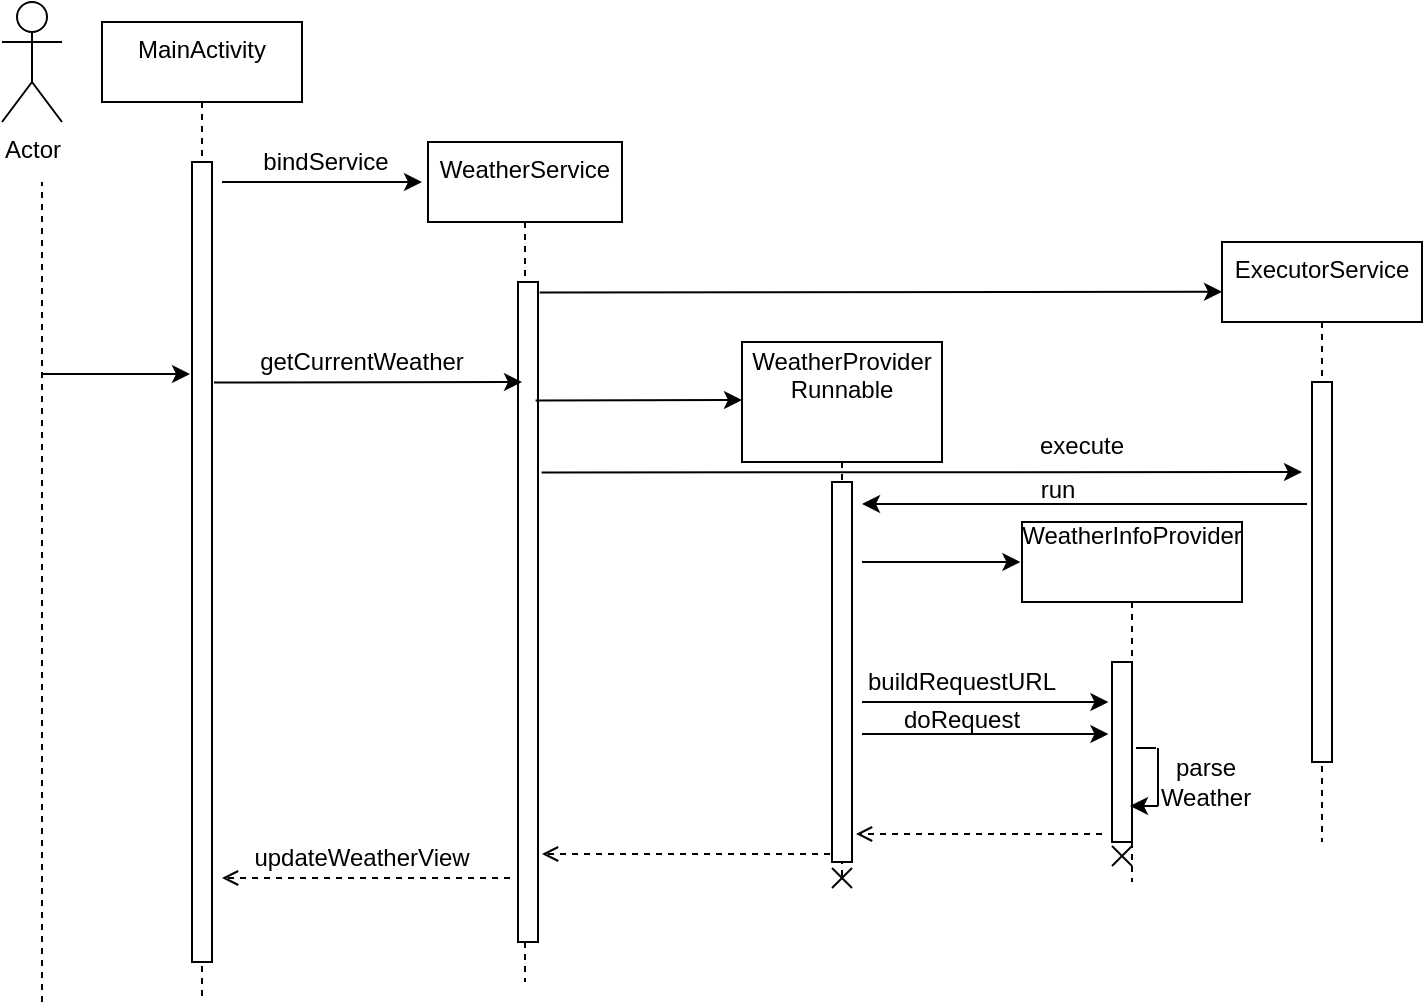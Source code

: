 <mxfile version="14.5.8" type="github">
  <diagram id="kgpKYQtTHZ0yAKxKKP6v" name="Page-1">
    <mxGraphModel dx="876" dy="539" grid="1" gridSize="10" guides="1" tooltips="1" connect="1" arrows="1" fold="1" page="1" pageScale="1" pageWidth="850" pageHeight="1100" math="0" shadow="0">
      <root>
        <mxCell id="0" />
        <mxCell id="1" parent="0" />
        <mxCell id="3nuBFxr9cyL0pnOWT2aG-1" value="MainActivity&#xa;" style="shape=umlLifeline;perimeter=lifelinePerimeter;container=1;collapsible=0;recursiveResize=0;rounded=0;shadow=0;strokeWidth=1;" parent="1" vertex="1">
          <mxGeometry x="120" y="80" width="100" height="490" as="geometry" />
        </mxCell>
        <mxCell id="3nuBFxr9cyL0pnOWT2aG-2" value="" style="points=[];perimeter=orthogonalPerimeter;rounded=0;shadow=0;strokeWidth=1;" parent="3nuBFxr9cyL0pnOWT2aG-1" vertex="1">
          <mxGeometry x="45" y="70" width="10" height="400" as="geometry" />
        </mxCell>
        <mxCell id="QQjv_8HyStSkkpQ6I2v0-1" value="" style="endArrow=classic;html=1;" edge="1" parent="1">
          <mxGeometry width="50" height="50" relative="1" as="geometry">
            <mxPoint x="180" y="160" as="sourcePoint" />
            <mxPoint x="280" y="160" as="targetPoint" />
          </mxGeometry>
        </mxCell>
        <mxCell id="QQjv_8HyStSkkpQ6I2v0-2" value="WeatherService&#xa;" style="shape=umlLifeline;perimeter=lifelinePerimeter;container=1;collapsible=0;recursiveResize=0;rounded=0;shadow=0;strokeWidth=1;" vertex="1" parent="1">
          <mxGeometry x="283" y="140" width="97" height="420" as="geometry" />
        </mxCell>
        <mxCell id="QQjv_8HyStSkkpQ6I2v0-3" value="" style="points=[];perimeter=orthogonalPerimeter;rounded=0;shadow=0;strokeWidth=1;" vertex="1" parent="QQjv_8HyStSkkpQ6I2v0-2">
          <mxGeometry x="45" y="70" width="10" height="330" as="geometry" />
        </mxCell>
        <mxCell id="QQjv_8HyStSkkpQ6I2v0-4" value="&lt;div&gt;bindService&lt;/div&gt;" style="text;html=1;strokeColor=none;fillColor=none;align=center;verticalAlign=middle;whiteSpace=wrap;rounded=0;" vertex="1" parent="1">
          <mxGeometry x="212" y="140" width="40" height="20" as="geometry" />
        </mxCell>
        <mxCell id="QQjv_8HyStSkkpQ6I2v0-5" value="ExecutorService&#xa;" style="shape=umlLifeline;perimeter=lifelinePerimeter;container=1;collapsible=0;recursiveResize=0;rounded=0;shadow=0;strokeWidth=1;" vertex="1" parent="1">
          <mxGeometry x="680" y="190" width="100" height="300" as="geometry" />
        </mxCell>
        <mxCell id="QQjv_8HyStSkkpQ6I2v0-6" value="" style="points=[];perimeter=orthogonalPerimeter;rounded=0;shadow=0;strokeWidth=1;" vertex="1" parent="QQjv_8HyStSkkpQ6I2v0-5">
          <mxGeometry x="45" y="70" width="10" height="190" as="geometry" />
        </mxCell>
        <mxCell id="QQjv_8HyStSkkpQ6I2v0-7" value="WeatherProvider&#xa;Runnable&#xa;&#xa;" style="shape=umlLifeline;perimeter=lifelinePerimeter;container=1;collapsible=0;recursiveResize=0;rounded=0;shadow=0;strokeWidth=1;size=60;" vertex="1" parent="1">
          <mxGeometry x="440" y="240" width="100" height="270" as="geometry" />
        </mxCell>
        <mxCell id="QQjv_8HyStSkkpQ6I2v0-8" value="" style="points=[];perimeter=orthogonalPerimeter;rounded=0;shadow=0;strokeWidth=1;" vertex="1" parent="QQjv_8HyStSkkpQ6I2v0-7">
          <mxGeometry x="45" y="70" width="10" height="190" as="geometry" />
        </mxCell>
        <mxCell id="QQjv_8HyStSkkpQ6I2v0-9" value="WeatherInfoProvider&#xa;&#xa;" style="shape=umlLifeline;perimeter=lifelinePerimeter;container=1;collapsible=0;recursiveResize=0;rounded=0;shadow=0;strokeWidth=1;" vertex="1" parent="1">
          <mxGeometry x="580" y="330" width="110" height="180" as="geometry" />
        </mxCell>
        <mxCell id="QQjv_8HyStSkkpQ6I2v0-10" value="" style="points=[];perimeter=orthogonalPerimeter;rounded=0;shadow=0;strokeWidth=1;" vertex="1" parent="QQjv_8HyStSkkpQ6I2v0-9">
          <mxGeometry x="45" y="70" width="10" height="90" as="geometry" />
        </mxCell>
        <mxCell id="QQjv_8HyStSkkpQ6I2v0-11" value="" style="endArrow=classic;html=1;exitX=1.18;exitY=0.054;exitDx=0;exitDy=0;exitPerimeter=0;entryX=0;entryY=0.083;entryDx=0;entryDy=0;entryPerimeter=0;" edge="1" parent="1" target="QQjv_8HyStSkkpQ6I2v0-5">
          <mxGeometry width="50" height="50" relative="1" as="geometry">
            <mxPoint x="338.8" y="215.26" as="sourcePoint" />
            <mxPoint x="650" y="215" as="targetPoint" />
          </mxGeometry>
        </mxCell>
        <mxCell id="QQjv_8HyStSkkpQ6I2v0-12" value="" style="endArrow=classic;html=1;exitX=1.18;exitY=0.054;exitDx=0;exitDy=0;exitPerimeter=0;" edge="1" parent="1">
          <mxGeometry width="50" height="50" relative="1" as="geometry">
            <mxPoint x="176.0" y="260.26" as="sourcePoint" />
            <mxPoint x="330" y="260" as="targetPoint" />
          </mxGeometry>
        </mxCell>
        <mxCell id="QQjv_8HyStSkkpQ6I2v0-13" value="getCurrentWeather" style="text;html=1;strokeColor=none;fillColor=none;align=center;verticalAlign=middle;whiteSpace=wrap;rounded=0;" vertex="1" parent="1">
          <mxGeometry x="230" y="240" width="40" height="20" as="geometry" />
        </mxCell>
        <mxCell id="QQjv_8HyStSkkpQ6I2v0-15" value="" style="endArrow=classic;html=1;exitX=1.18;exitY=0.054;exitDx=0;exitDy=0;exitPerimeter=0;" edge="1" parent="1">
          <mxGeometry width="50" height="50" relative="1" as="geometry">
            <mxPoint x="336.8" y="269.26" as="sourcePoint" />
            <mxPoint x="440" y="269" as="targetPoint" />
          </mxGeometry>
        </mxCell>
        <mxCell id="QQjv_8HyStSkkpQ6I2v0-16" value="" style="endArrow=classic;html=1;exitX=1.18;exitY=0.054;exitDx=0;exitDy=0;exitPerimeter=0;" edge="1" parent="1">
          <mxGeometry width="50" height="50" relative="1" as="geometry">
            <mxPoint x="339.8" y="305.26" as="sourcePoint" />
            <mxPoint x="720" y="305" as="targetPoint" />
          </mxGeometry>
        </mxCell>
        <mxCell id="QQjv_8HyStSkkpQ6I2v0-17" value="" style="endArrow=classic;html=1;" edge="1" parent="1">
          <mxGeometry width="50" height="50" relative="1" as="geometry">
            <mxPoint x="722.5" y="321" as="sourcePoint" />
            <mxPoint x="500" y="321" as="targetPoint" />
          </mxGeometry>
        </mxCell>
        <mxCell id="QQjv_8HyStSkkpQ6I2v0-18" value="execute" style="text;html=1;strokeColor=none;fillColor=none;align=center;verticalAlign=middle;whiteSpace=wrap;rounded=0;" vertex="1" parent="1">
          <mxGeometry x="590" y="282" width="40" height="20" as="geometry" />
        </mxCell>
        <mxCell id="QQjv_8HyStSkkpQ6I2v0-19" value="run" style="text;html=1;strokeColor=none;fillColor=none;align=center;verticalAlign=middle;whiteSpace=wrap;rounded=0;" vertex="1" parent="1">
          <mxGeometry x="578" y="304" width="40" height="20" as="geometry" />
        </mxCell>
        <mxCell id="QQjv_8HyStSkkpQ6I2v0-22" value="" style="endArrow=classic;html=1;" edge="1" parent="1">
          <mxGeometry width="50" height="50" relative="1" as="geometry">
            <mxPoint x="500" y="350" as="sourcePoint" />
            <mxPoint x="579.2" y="350" as="targetPoint" />
          </mxGeometry>
        </mxCell>
        <mxCell id="QQjv_8HyStSkkpQ6I2v0-23" value="" style="endArrow=classic;html=1;" edge="1" parent="1">
          <mxGeometry width="50" height="50" relative="1" as="geometry">
            <mxPoint x="500" y="420" as="sourcePoint" />
            <mxPoint x="623.2" y="420" as="targetPoint" />
          </mxGeometry>
        </mxCell>
        <mxCell id="QQjv_8HyStSkkpQ6I2v0-24" value="" style="endArrow=classic;html=1;" edge="1" parent="1">
          <mxGeometry width="50" height="50" relative="1" as="geometry">
            <mxPoint x="500" y="436" as="sourcePoint" />
            <mxPoint x="623.2" y="436" as="targetPoint" />
          </mxGeometry>
        </mxCell>
        <mxCell id="QQjv_8HyStSkkpQ6I2v0-25" value="buildRequestURL" style="text;html=1;strokeColor=none;fillColor=none;align=center;verticalAlign=middle;whiteSpace=wrap;rounded=0;" vertex="1" parent="1">
          <mxGeometry x="530" y="400" width="40" height="20" as="geometry" />
        </mxCell>
        <mxCell id="QQjv_8HyStSkkpQ6I2v0-26" value="doRequest" style="text;html=1;strokeColor=none;fillColor=none;align=center;verticalAlign=middle;whiteSpace=wrap;rounded=0;" vertex="1" parent="1">
          <mxGeometry x="530" y="419" width="40" height="20" as="geometry" />
        </mxCell>
        <mxCell id="QQjv_8HyStSkkpQ6I2v0-30" value="" style="endArrow=none;html=1;" edge="1" parent="1">
          <mxGeometry width="50" height="50" relative="1" as="geometry">
            <mxPoint x="637" y="443" as="sourcePoint" />
            <mxPoint x="647" y="443" as="targetPoint" />
          </mxGeometry>
        </mxCell>
        <mxCell id="QQjv_8HyStSkkpQ6I2v0-35" value="" style="endArrow=none;html=1;" edge="1" parent="1">
          <mxGeometry width="50" height="50" relative="1" as="geometry">
            <mxPoint x="648" y="472" as="sourcePoint" />
            <mxPoint x="648" y="443" as="targetPoint" />
          </mxGeometry>
        </mxCell>
        <mxCell id="QQjv_8HyStSkkpQ6I2v0-36" value="" style="endArrow=classic;html=1;" edge="1" parent="1">
          <mxGeometry width="50" height="50" relative="1" as="geometry">
            <mxPoint x="648" y="472" as="sourcePoint" />
            <mxPoint x="634" y="472" as="targetPoint" />
          </mxGeometry>
        </mxCell>
        <mxCell id="QQjv_8HyStSkkpQ6I2v0-37" value="&lt;div&gt;parse&lt;/div&gt;&lt;div&gt;Weather&lt;/div&gt;" style="text;html=1;strokeColor=none;fillColor=none;align=center;verticalAlign=middle;whiteSpace=wrap;rounded=0;" vertex="1" parent="1">
          <mxGeometry x="652" y="450" width="40" height="20" as="geometry" />
        </mxCell>
        <mxCell id="QQjv_8HyStSkkpQ6I2v0-38" value="" style="endArrow=open;html=1;dashed=1;endFill=0;" edge="1" parent="1">
          <mxGeometry width="50" height="50" relative="1" as="geometry">
            <mxPoint x="620" y="486" as="sourcePoint" />
            <mxPoint x="497" y="486" as="targetPoint" />
          </mxGeometry>
        </mxCell>
        <mxCell id="QQjv_8HyStSkkpQ6I2v0-39" value="" style="endArrow=open;html=1;dashed=1;endFill=0;" edge="1" parent="1">
          <mxGeometry width="50" height="50" relative="1" as="geometry">
            <mxPoint x="484" y="496.0" as="sourcePoint" />
            <mxPoint x="340" y="496" as="targetPoint" />
          </mxGeometry>
        </mxCell>
        <mxCell id="QQjv_8HyStSkkpQ6I2v0-40" value="" style="endArrow=open;html=1;dashed=1;endFill=0;" edge="1" parent="1">
          <mxGeometry width="50" height="50" relative="1" as="geometry">
            <mxPoint x="324" y="508.0" as="sourcePoint" />
            <mxPoint x="180" y="508.0" as="targetPoint" />
          </mxGeometry>
        </mxCell>
        <mxCell id="QQjv_8HyStSkkpQ6I2v0-43" value="updateWeatherView" style="text;html=1;strokeColor=none;fillColor=none;align=center;verticalAlign=middle;whiteSpace=wrap;rounded=0;" vertex="1" parent="1">
          <mxGeometry x="230" y="488" width="40" height="20" as="geometry" />
        </mxCell>
        <mxCell id="QQjv_8HyStSkkpQ6I2v0-45" value="Actor" style="shape=umlActor;verticalLabelPosition=bottom;verticalAlign=top;html=1;outlineConnect=0;" vertex="1" parent="1">
          <mxGeometry x="70" y="70" width="30" height="60" as="geometry" />
        </mxCell>
        <mxCell id="QQjv_8HyStSkkpQ6I2v0-46" value="" style="endArrow=none;html=1;dashed=1;" edge="1" parent="1">
          <mxGeometry width="50" height="50" relative="1" as="geometry">
            <mxPoint x="90" y="390" as="sourcePoint" />
            <mxPoint x="90" y="160" as="targetPoint" />
          </mxGeometry>
        </mxCell>
        <mxCell id="QQjv_8HyStSkkpQ6I2v0-47" value="" style="endArrow=none;html=1;dashed=1;" edge="1" parent="1">
          <mxGeometry width="50" height="50" relative="1" as="geometry">
            <mxPoint x="90" y="570" as="sourcePoint" />
            <mxPoint x="90.0" y="160" as="targetPoint" />
          </mxGeometry>
        </mxCell>
        <mxCell id="QQjv_8HyStSkkpQ6I2v0-48" value="" style="endArrow=classic;html=1;" edge="1" parent="1">
          <mxGeometry width="50" height="50" relative="1" as="geometry">
            <mxPoint x="90" y="256" as="sourcePoint" />
            <mxPoint x="164" y="256" as="targetPoint" />
          </mxGeometry>
        </mxCell>
        <mxCell id="QQjv_8HyStSkkpQ6I2v0-49" value="" style="endArrow=none;html=1;" edge="1" parent="1">
          <mxGeometry width="50" height="50" relative="1" as="geometry">
            <mxPoint x="625" y="502" as="sourcePoint" />
            <mxPoint x="635" y="492" as="targetPoint" />
          </mxGeometry>
        </mxCell>
        <mxCell id="QQjv_8HyStSkkpQ6I2v0-50" value="" style="endArrow=none;html=1;" edge="1" parent="1">
          <mxGeometry width="50" height="50" relative="1" as="geometry">
            <mxPoint x="625" y="492" as="sourcePoint" />
            <mxPoint x="635" y="502" as="targetPoint" />
          </mxGeometry>
        </mxCell>
        <mxCell id="QQjv_8HyStSkkpQ6I2v0-51" value="" style="endArrow=none;html=1;" edge="1" parent="1">
          <mxGeometry width="50" height="50" relative="1" as="geometry">
            <mxPoint x="485" y="513" as="sourcePoint" />
            <mxPoint x="495" y="503" as="targetPoint" />
          </mxGeometry>
        </mxCell>
        <mxCell id="QQjv_8HyStSkkpQ6I2v0-52" value="" style="endArrow=none;html=1;" edge="1" parent="1">
          <mxGeometry width="50" height="50" relative="1" as="geometry">
            <mxPoint x="485" y="503" as="sourcePoint" />
            <mxPoint x="495" y="513" as="targetPoint" />
          </mxGeometry>
        </mxCell>
      </root>
    </mxGraphModel>
  </diagram>
</mxfile>
